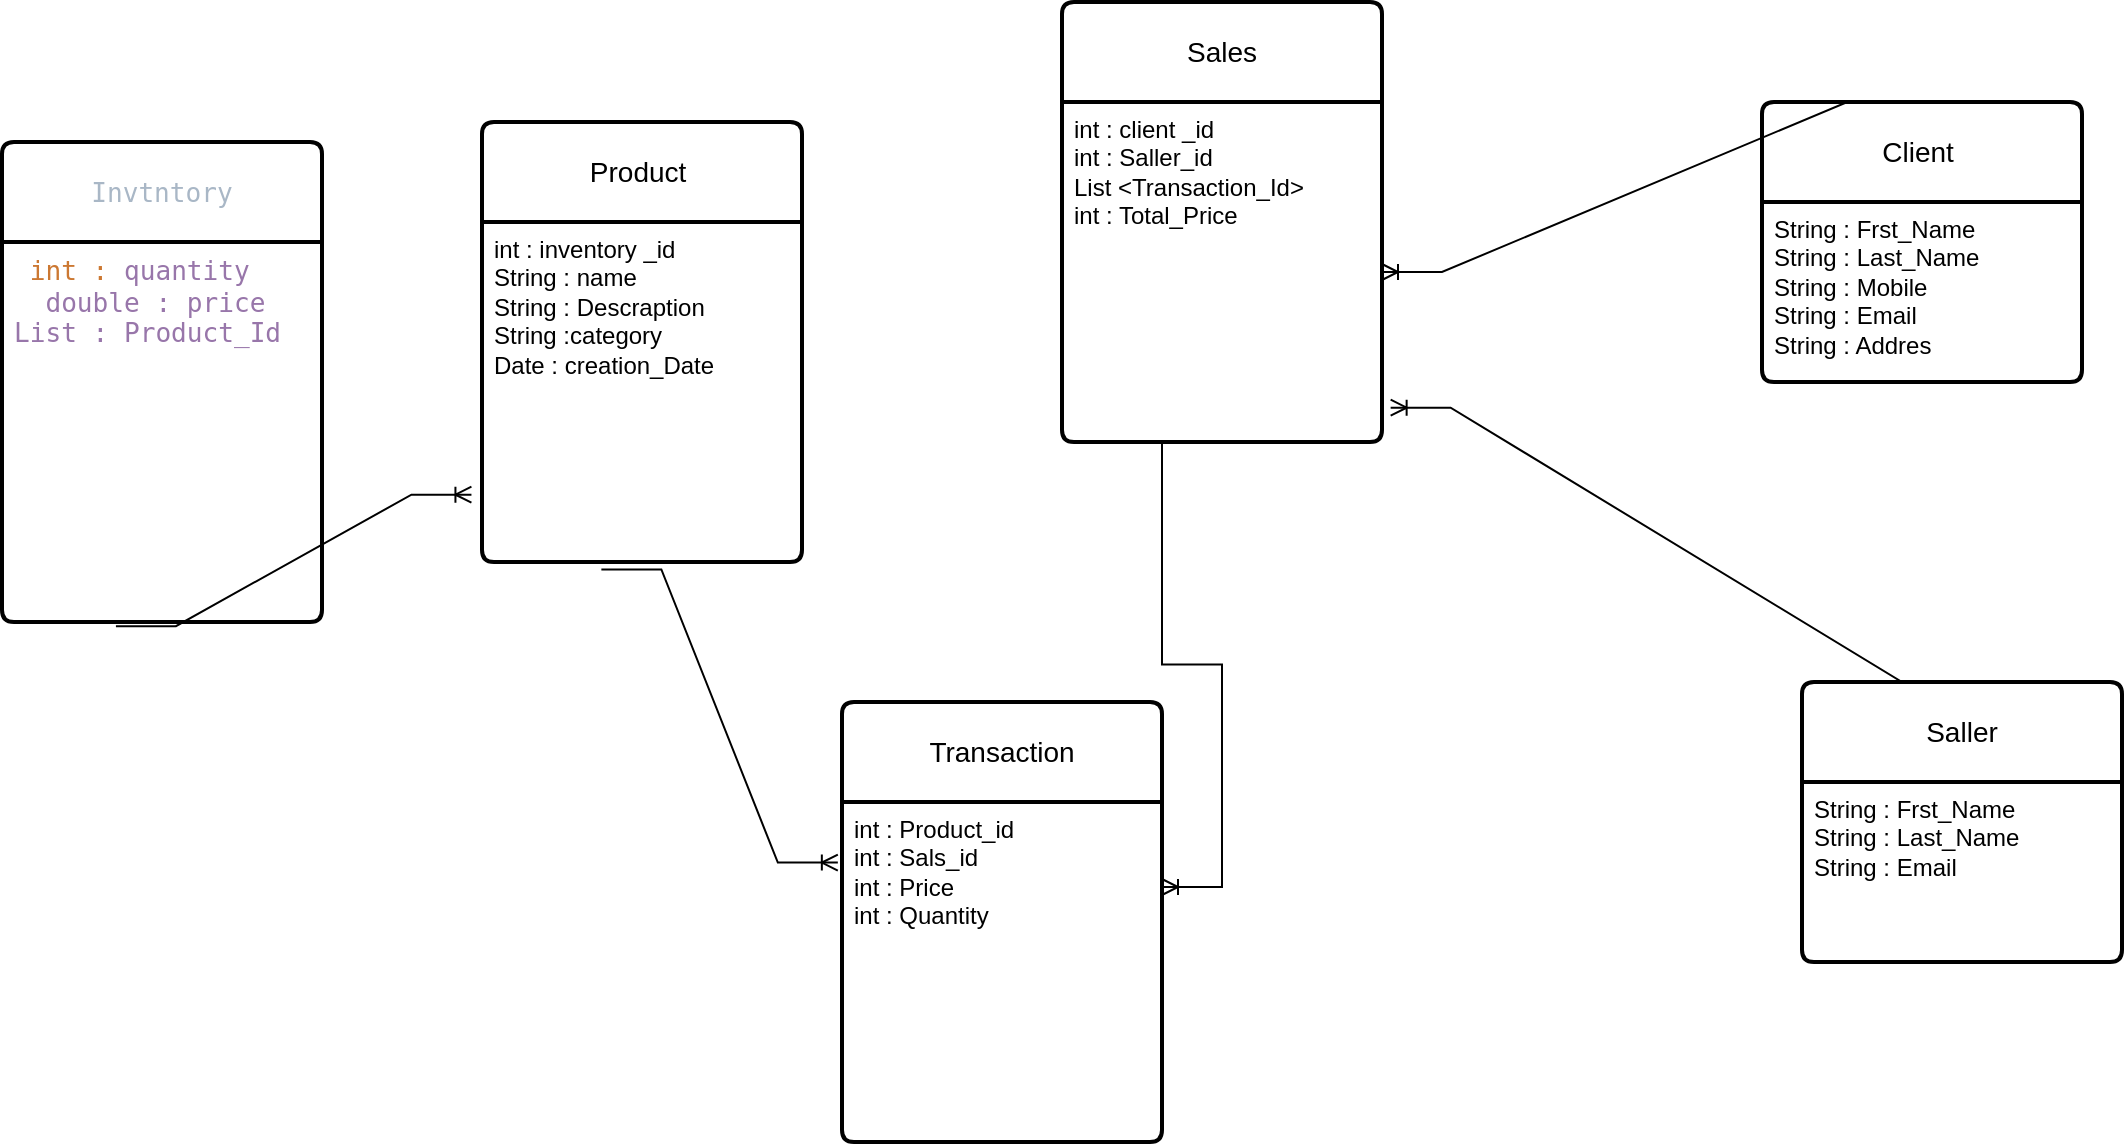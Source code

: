 <mxfile version="24.2.1" type="device">
  <diagram name="Page-1" id="GnNjGOGsEOdIrBXvKdEH">
    <mxGraphModel dx="1400" dy="1807" grid="1" gridSize="10" guides="1" tooltips="1" connect="1" arrows="1" fold="1" page="1" pageScale="1" pageWidth="850" pageHeight="1100" math="0" shadow="0">
      <root>
        <mxCell id="0" />
        <mxCell id="1" parent="0" />
        <mxCell id="qIofgSPu_R2zxOQjdoU7-1" value="&lt;div style=&quot;color: rgb(169, 183, 198); font-family: &amp;quot;JetBrains Mono&amp;quot;, monospace; font-size: 9.8pt; white-space: pre;&quot;&gt;&lt;span style=&quot;background-color: rgb(255, 255, 255);&quot;&gt;Invtntory&lt;/span&gt;&lt;/div&gt;" style="swimlane;childLayout=stackLayout;horizontal=1;startSize=50;horizontalStack=0;rounded=1;fontSize=14;fontStyle=0;strokeWidth=2;resizeParent=0;resizeLast=1;shadow=0;dashed=0;align=center;arcSize=4;whiteSpace=wrap;html=1;" vertex="1" parent="1">
          <mxGeometry x="40" y="-540" width="160" height="240" as="geometry" />
        </mxCell>
        <mxCell id="qIofgSPu_R2zxOQjdoU7-2" value="&lt;div style=&quot;font-family: &amp;quot;JetBrains Mono&amp;quot;, monospace; font-size: 9.8pt; white-space-collapse: preserve;&quot;&gt;&lt;span style=&quot;background-color: rgb(255, 255, 255);&quot;&gt; &lt;/span&gt;&lt;span style=&quot;font-size: 9.8pt; color: rgb(204, 120, 50);&quot;&gt;int : &lt;/span&gt;&lt;span style=&quot;font-size: 9.8pt; color: rgb(152, 118, 170);&quot;&gt;quantity&lt;/span&gt;&lt;/div&gt;&lt;div style=&quot;font-family: &amp;quot;JetBrains Mono&amp;quot;, monospace; font-size: 9.8pt; white-space-collapse: preserve;&quot;&gt;&lt;font color=&quot;#9876aa&quot;&gt;  double : price &lt;/font&gt;&lt;/div&gt;&lt;div style=&quot;font-family: &amp;quot;JetBrains Mono&amp;quot;, monospace; font-size: 9.8pt; white-space-collapse: preserve;&quot;&gt;&lt;font color=&quot;#9876aa&quot;&gt;List : Product_Id&lt;/font&gt;&lt;/div&gt;" style="align=left;strokeColor=none;fillColor=none;spacingLeft=4;fontSize=12;verticalAlign=top;resizable=0;rotatable=0;part=1;html=1;" vertex="1" parent="qIofgSPu_R2zxOQjdoU7-1">
          <mxGeometry y="50" width="160" height="190" as="geometry" />
        </mxCell>
        <mxCell id="qIofgSPu_R2zxOQjdoU7-4" style="edgeStyle=orthogonalEdgeStyle;rounded=0;orthogonalLoop=1;jettySize=auto;html=1;exitX=0.5;exitY=1;exitDx=0;exitDy=0;" edge="1" parent="qIofgSPu_R2zxOQjdoU7-1" source="qIofgSPu_R2zxOQjdoU7-2" target="qIofgSPu_R2zxOQjdoU7-2">
          <mxGeometry relative="1" as="geometry" />
        </mxCell>
        <mxCell id="qIofgSPu_R2zxOQjdoU7-5" value="Product&amp;nbsp;" style="swimlane;childLayout=stackLayout;horizontal=1;startSize=50;horizontalStack=0;rounded=1;fontSize=14;fontStyle=0;strokeWidth=2;resizeParent=0;resizeLast=1;shadow=0;dashed=0;align=center;arcSize=4;whiteSpace=wrap;html=1;" vertex="1" parent="1">
          <mxGeometry x="280" y="-550" width="160" height="220" as="geometry" />
        </mxCell>
        <mxCell id="qIofgSPu_R2zxOQjdoU7-6" value="int : inventory _id&amp;nbsp;&lt;br&gt;String : name&amp;nbsp;&lt;div&gt;String : Descraption&amp;nbsp;&lt;/div&gt;&lt;div&gt;String :category&amp;nbsp;&lt;/div&gt;&lt;div&gt;Date : creation_Date&lt;/div&gt;&lt;div&gt;&lt;br&gt;&lt;/div&gt;" style="align=left;strokeColor=none;fillColor=none;spacingLeft=4;fontSize=12;verticalAlign=top;resizable=0;rotatable=0;part=1;html=1;" vertex="1" parent="qIofgSPu_R2zxOQjdoU7-5">
          <mxGeometry y="50" width="160" height="170" as="geometry" />
        </mxCell>
        <mxCell id="qIofgSPu_R2zxOQjdoU7-7" value="Client&amp;nbsp;" style="swimlane;childLayout=stackLayout;horizontal=1;startSize=50;horizontalStack=0;rounded=1;fontSize=14;fontStyle=0;strokeWidth=2;resizeParent=0;resizeLast=1;shadow=0;dashed=0;align=center;arcSize=4;whiteSpace=wrap;html=1;" vertex="1" parent="1">
          <mxGeometry x="920" y="-560" width="160" height="140" as="geometry" />
        </mxCell>
        <mxCell id="qIofgSPu_R2zxOQjdoU7-8" value="String : Frst_Name&lt;div&gt;String : Last_Name&lt;br&gt;&lt;/div&gt;&lt;div&gt;String : Mobile&lt;br&gt;&lt;/div&gt;&lt;div&gt;String : Email&lt;br&gt;&lt;/div&gt;&lt;div&gt;String : Addres&lt;br&gt;&lt;/div&gt;" style="align=left;strokeColor=none;fillColor=none;spacingLeft=4;fontSize=12;verticalAlign=top;resizable=0;rotatable=0;part=1;html=1;" vertex="1" parent="qIofgSPu_R2zxOQjdoU7-7">
          <mxGeometry y="50" width="160" height="90" as="geometry" />
        </mxCell>
        <mxCell id="qIofgSPu_R2zxOQjdoU7-10" value="Saller" style="swimlane;childLayout=stackLayout;horizontal=1;startSize=50;horizontalStack=0;rounded=1;fontSize=14;fontStyle=0;strokeWidth=2;resizeParent=0;resizeLast=1;shadow=0;dashed=0;align=center;arcSize=4;whiteSpace=wrap;html=1;" vertex="1" parent="1">
          <mxGeometry x="940" y="-270" width="160" height="140" as="geometry" />
        </mxCell>
        <mxCell id="qIofgSPu_R2zxOQjdoU7-11" value="String : Frst_Name&lt;div&gt;String : Last_Name&lt;/div&gt;&lt;div&gt;String : Email&lt;/div&gt;" style="align=left;strokeColor=none;fillColor=none;spacingLeft=4;fontSize=12;verticalAlign=top;resizable=0;rotatable=0;part=1;html=1;" vertex="1" parent="qIofgSPu_R2zxOQjdoU7-10">
          <mxGeometry y="50" width="160" height="90" as="geometry" />
        </mxCell>
        <mxCell id="qIofgSPu_R2zxOQjdoU7-14" value="Sales" style="swimlane;childLayout=stackLayout;horizontal=1;startSize=50;horizontalStack=0;rounded=1;fontSize=14;fontStyle=0;strokeWidth=2;resizeParent=0;resizeLast=1;shadow=0;dashed=0;align=center;arcSize=4;whiteSpace=wrap;html=1;" vertex="1" parent="1">
          <mxGeometry x="570" y="-610" width="160" height="220" as="geometry" />
        </mxCell>
        <mxCell id="qIofgSPu_R2zxOQjdoU7-15" value="int : client _id&lt;br&gt;&lt;div&gt;&lt;span style=&quot;background-color: initial;&quot;&gt;int : Saller_id&lt;/span&gt;&lt;/div&gt;&lt;div&gt;List &amp;lt;Transaction_Id&amp;gt;&lt;/div&gt;&lt;div&gt;&lt;span style=&quot;background-color: initial;&quot;&gt;int : Total_Price&lt;/span&gt;&amp;nbsp;&lt;br&gt;&lt;br&gt;&lt;/div&gt;" style="align=left;strokeColor=none;fillColor=none;spacingLeft=4;fontSize=12;verticalAlign=top;resizable=0;rotatable=0;part=1;html=1;" vertex="1" parent="qIofgSPu_R2zxOQjdoU7-14">
          <mxGeometry y="50" width="160" height="170" as="geometry" />
        </mxCell>
        <mxCell id="qIofgSPu_R2zxOQjdoU7-16" value="Transaction" style="swimlane;childLayout=stackLayout;horizontal=1;startSize=50;horizontalStack=0;rounded=1;fontSize=14;fontStyle=0;strokeWidth=2;resizeParent=0;resizeLast=1;shadow=0;dashed=0;align=center;arcSize=4;whiteSpace=wrap;html=1;" vertex="1" parent="1">
          <mxGeometry x="460" y="-260" width="160" height="220" as="geometry" />
        </mxCell>
        <mxCell id="qIofgSPu_R2zxOQjdoU7-17" value="int : Product_id&lt;br&gt;&lt;div&gt;&lt;span style=&quot;background-color: initial;&quot;&gt;int : Sals_id&lt;/span&gt;&lt;/div&gt;&lt;div&gt;&lt;span style=&quot;background-color: initial;&quot;&gt;int : Price&lt;/span&gt;&amp;nbsp;&lt;/div&gt;&lt;div&gt;&lt;span style=&quot;background-color: initial;&quot;&gt;int : Quantity&lt;/span&gt;&lt;br&gt;&lt;br&gt;&lt;/div&gt;" style="align=left;strokeColor=none;fillColor=none;spacingLeft=4;fontSize=12;verticalAlign=top;resizable=0;rotatable=0;part=1;html=1;" vertex="1" parent="qIofgSPu_R2zxOQjdoU7-16">
          <mxGeometry y="50" width="160" height="170" as="geometry" />
        </mxCell>
        <mxCell id="qIofgSPu_R2zxOQjdoU7-18" value="" style="edgeStyle=entityRelationEdgeStyle;fontSize=12;html=1;endArrow=ERoneToMany;rounded=0;entryX=-0.013;entryY=0.178;entryDx=0;entryDy=0;entryPerimeter=0;exitX=0.373;exitY=1.022;exitDx=0;exitDy=0;exitPerimeter=0;" edge="1" parent="1" source="qIofgSPu_R2zxOQjdoU7-6" target="qIofgSPu_R2zxOQjdoU7-17">
          <mxGeometry width="100" height="100" relative="1" as="geometry">
            <mxPoint x="340" y="-280" as="sourcePoint" />
            <mxPoint x="440" y="-200" as="targetPoint" />
          </mxGeometry>
        </mxCell>
        <mxCell id="qIofgSPu_R2zxOQjdoU7-19" value="" style="edgeStyle=entityRelationEdgeStyle;fontSize=12;html=1;endArrow=ERoneToMany;rounded=0;exitX=0.5;exitY=1;exitDx=0;exitDy=0;entryX=1;entryY=0.25;entryDx=0;entryDy=0;" edge="1" parent="1" source="qIofgSPu_R2zxOQjdoU7-15" target="qIofgSPu_R2zxOQjdoU7-17">
          <mxGeometry width="100" height="100" relative="1" as="geometry">
            <mxPoint x="769.52" y="-320.0" as="sourcePoint" />
            <mxPoint x="580" y="-270" as="targetPoint" />
            <Array as="points">
              <mxPoint x="740" y="-225.61" />
              <mxPoint x="700" y="-225.61" />
              <mxPoint x="720" y="-255.61" />
              <mxPoint x="720" y="-245.61" />
            </Array>
          </mxGeometry>
        </mxCell>
        <mxCell id="qIofgSPu_R2zxOQjdoU7-20" value="" style="edgeStyle=entityRelationEdgeStyle;fontSize=12;html=1;endArrow=ERoneToMany;rounded=0;entryX=1;entryY=0.5;entryDx=0;entryDy=0;exitX=0.456;exitY=-0.001;exitDx=0;exitDy=0;exitPerimeter=0;" edge="1" parent="1" source="qIofgSPu_R2zxOQjdoU7-7" target="qIofgSPu_R2zxOQjdoU7-15">
          <mxGeometry width="100" height="100" relative="1" as="geometry">
            <mxPoint x="1000" y="-539.998" as="sourcePoint" />
            <mxPoint x="750" y="-488.22" as="targetPoint" />
          </mxGeometry>
        </mxCell>
        <mxCell id="qIofgSPu_R2zxOQjdoU7-21" value="" style="edgeStyle=entityRelationEdgeStyle;fontSize=12;html=1;endArrow=ERoneToMany;rounded=0;entryX=1.027;entryY=0.899;entryDx=0;entryDy=0;entryPerimeter=0;exitX=0.5;exitY=0;exitDx=0;exitDy=0;" edge="1" parent="1" source="qIofgSPu_R2zxOQjdoU7-10" target="qIofgSPu_R2zxOQjdoU7-15">
          <mxGeometry width="100" height="100" relative="1" as="geometry">
            <mxPoint x="1010" y="-280" as="sourcePoint" />
            <mxPoint x="660" y="-380" as="targetPoint" />
            <Array as="points">
              <mxPoint x="950" y="-310" />
            </Array>
          </mxGeometry>
        </mxCell>
        <mxCell id="qIofgSPu_R2zxOQjdoU7-23" value="" style="edgeStyle=entityRelationEdgeStyle;fontSize=12;html=1;endArrow=ERoneToMany;rounded=0;exitX=0.356;exitY=1.011;exitDx=0;exitDy=0;exitPerimeter=0;entryX=-0.033;entryY=0.802;entryDx=0;entryDy=0;entryPerimeter=0;" edge="1" parent="1" source="qIofgSPu_R2zxOQjdoU7-2" target="qIofgSPu_R2zxOQjdoU7-6">
          <mxGeometry width="100" height="100" relative="1" as="geometry">
            <mxPoint x="110" y="-160" as="sourcePoint" />
            <mxPoint x="270" y="-360" as="targetPoint" />
            <Array as="points">
              <mxPoint x="-130" y="-30" />
            </Array>
          </mxGeometry>
        </mxCell>
      </root>
    </mxGraphModel>
  </diagram>
</mxfile>
